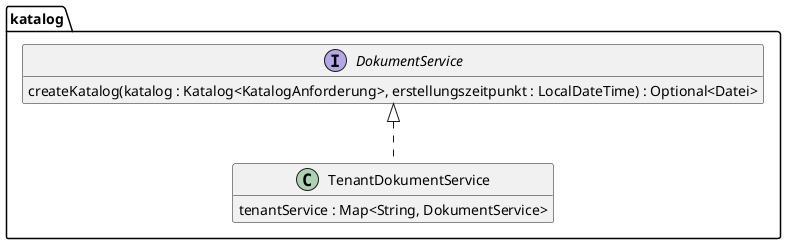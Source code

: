 @startuml Ebene3.png
hide empty members

package katalog {

    interface DokumentService {
        createKatalog(katalog : Katalog<KatalogAnforderung>, erstellungszeitpunkt : LocalDateTime) : Optional<Datei>
    }

    class TenantDokumentService {
        tenantService : Map<String, DokumentService>
    }
    DokumentService <|.. TenantDokumentService
}
@enduml